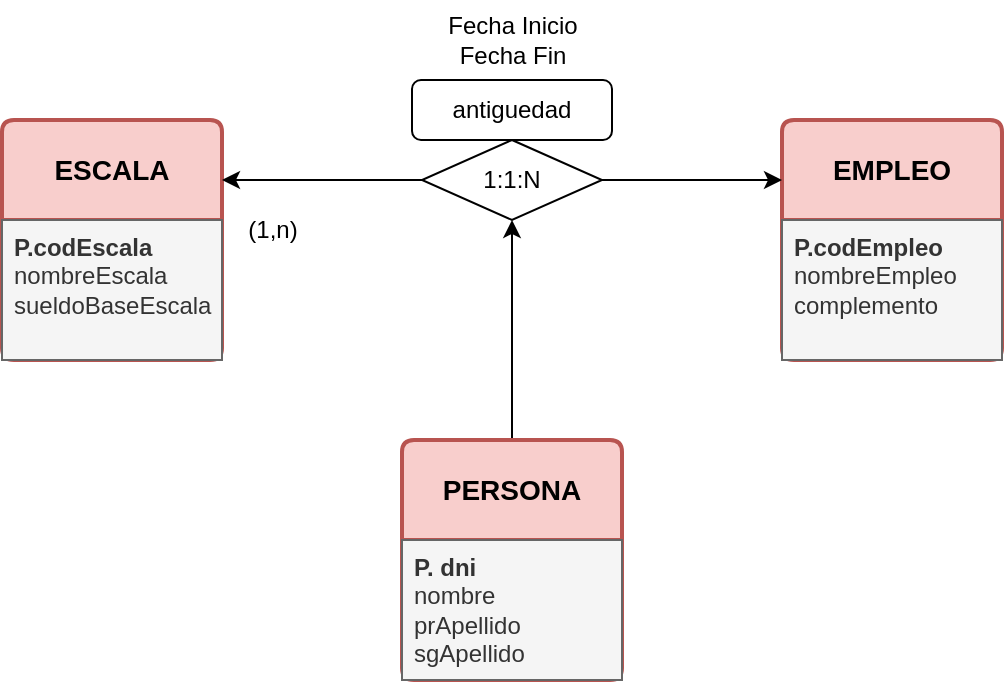 <mxfile version="22.1.3" type="github">
  <diagram name="Página-1" id="aMsBlDd1dO-YEsa1hrWV">
    <mxGraphModel dx="1002" dy="1704" grid="1" gridSize="10" guides="1" tooltips="1" connect="1" arrows="1" fold="1" page="1" pageScale="1" pageWidth="827" pageHeight="1169" math="0" shadow="0">
      <root>
        <mxCell id="0" />
        <mxCell id="1" parent="0" />
        <mxCell id="Cupz4t88Cv5a_EPzGhlt-30" value="" style="edgeStyle=orthogonalEdgeStyle;rounded=0;orthogonalLoop=1;jettySize=auto;html=1;" edge="1" parent="1" source="Cupz4t88Cv5a_EPzGhlt-1" target="Cupz4t88Cv5a_EPzGhlt-22">
          <mxGeometry relative="1" as="geometry" />
        </mxCell>
        <mxCell id="Cupz4t88Cv5a_EPzGhlt-1" value="&lt;b&gt;PERSONA&lt;/b&gt;" style="swimlane;childLayout=stackLayout;horizontal=1;startSize=50;horizontalStack=0;rounded=1;fontSize=14;fontStyle=0;strokeWidth=2;resizeParent=0;resizeLast=1;shadow=0;dashed=0;align=center;arcSize=4;whiteSpace=wrap;html=1;fillColor=#f8cecc;strokeColor=#b85450;" vertex="1" parent="1">
          <mxGeometry x="350" y="200" width="110" height="120" as="geometry" />
        </mxCell>
        <mxCell id="Cupz4t88Cv5a_EPzGhlt-2" value="&lt;b&gt;P. dni&lt;br&gt;&lt;/b&gt;nombre&lt;br&gt;prApellido&lt;br&gt;sgApellido" style="align=left;strokeColor=#666666;fillColor=#f5f5f5;spacingLeft=4;fontSize=12;verticalAlign=top;resizable=0;rotatable=0;part=1;html=1;fontColor=#333333;" vertex="1" parent="Cupz4t88Cv5a_EPzGhlt-1">
          <mxGeometry y="50" width="110" height="70" as="geometry" />
        </mxCell>
        <mxCell id="Cupz4t88Cv5a_EPzGhlt-3" value="&lt;b&gt;ESCALA&lt;/b&gt;" style="swimlane;childLayout=stackLayout;horizontal=1;startSize=50;horizontalStack=0;rounded=1;fontSize=14;fontStyle=0;strokeWidth=2;resizeParent=0;resizeLast=1;shadow=0;dashed=0;align=center;arcSize=4;whiteSpace=wrap;html=1;fillColor=#f8cecc;strokeColor=#b85450;" vertex="1" parent="1">
          <mxGeometry x="150" y="40" width="110" height="120" as="geometry" />
        </mxCell>
        <mxCell id="Cupz4t88Cv5a_EPzGhlt-4" value="&lt;b&gt;P.codEscala&lt;br&gt;&lt;/b&gt;nombreEscala&lt;br&gt;sueldoBaseEscala" style="align=left;strokeColor=#666666;fillColor=#f5f5f5;spacingLeft=4;fontSize=12;verticalAlign=top;resizable=0;rotatable=0;part=1;html=1;fontColor=#333333;" vertex="1" parent="Cupz4t88Cv5a_EPzGhlt-3">
          <mxGeometry y="50" width="110" height="70" as="geometry" />
        </mxCell>
        <mxCell id="Cupz4t88Cv5a_EPzGhlt-6" value="&lt;b&gt;EMPLEO&lt;/b&gt;" style="swimlane;childLayout=stackLayout;horizontal=1;startSize=50;horizontalStack=0;rounded=1;fontSize=14;fontStyle=0;strokeWidth=2;resizeParent=0;resizeLast=1;shadow=0;align=center;arcSize=4;whiteSpace=wrap;html=1;fillColor=#f8cecc;strokeColor=#b85450;swimlaneLine=1;" vertex="1" parent="1">
          <mxGeometry x="540" y="40" width="110" height="120" as="geometry" />
        </mxCell>
        <mxCell id="Cupz4t88Cv5a_EPzGhlt-7" value="&lt;b&gt;P.codEmpleo&lt;br&gt;&lt;/b&gt;nombreEmpleo&lt;br&gt;complemento" style="align=left;strokeColor=#666666;fillColor=#f5f5f5;spacingLeft=4;fontSize=12;verticalAlign=top;resizable=0;rotatable=0;part=1;html=1;fontColor=#333333;" vertex="1" parent="Cupz4t88Cv5a_EPzGhlt-6">
          <mxGeometry y="50" width="110" height="70" as="geometry" />
        </mxCell>
        <mxCell id="Cupz4t88Cv5a_EPzGhlt-20" value="" style="edgeStyle=orthogonalEdgeStyle;rounded=0;orthogonalLoop=1;jettySize=auto;html=1;entryX=1;entryY=0.25;entryDx=0;entryDy=0;" edge="1" parent="1" source="Cupz4t88Cv5a_EPzGhlt-22" target="Cupz4t88Cv5a_EPzGhlt-3">
          <mxGeometry relative="1" as="geometry">
            <mxPoint x="390" y="110" as="targetPoint" />
          </mxGeometry>
        </mxCell>
        <mxCell id="Cupz4t88Cv5a_EPzGhlt-21" value="" style="edgeStyle=orthogonalEdgeStyle;rounded=0;orthogonalLoop=1;jettySize=auto;html=1;entryX=0;entryY=0.25;entryDx=0;entryDy=0;" edge="1" parent="1" source="Cupz4t88Cv5a_EPzGhlt-22" target="Cupz4t88Cv5a_EPzGhlt-6">
          <mxGeometry relative="1" as="geometry">
            <mxPoint x="520" y="110" as="targetPoint" />
          </mxGeometry>
        </mxCell>
        <mxCell id="Cupz4t88Cv5a_EPzGhlt-22" value="1:1:N" style="shape=rhombus;perimeter=rhombusPerimeter;whiteSpace=wrap;html=1;align=center;" vertex="1" parent="1">
          <mxGeometry x="360" y="50" width="90" height="40" as="geometry" />
        </mxCell>
        <mxCell id="Cupz4t88Cv5a_EPzGhlt-23" value="antiguedad" style="rounded=1;whiteSpace=wrap;html=1;" vertex="1" parent="1">
          <mxGeometry x="355" y="20" width="100" height="30" as="geometry" />
        </mxCell>
        <mxCell id="Cupz4t88Cv5a_EPzGhlt-26" value="(1,n)" style="text;html=1;align=center;verticalAlign=middle;resizable=0;points=[];autosize=1;strokeColor=none;fillColor=none;" vertex="1" parent="1">
          <mxGeometry x="260" y="80" width="50" height="30" as="geometry" />
        </mxCell>
        <mxCell id="Cupz4t88Cv5a_EPzGhlt-28" value="Fecha Inicio&lt;br&gt;Fecha Fin" style="text;html=1;align=center;verticalAlign=middle;resizable=0;points=[];autosize=1;strokeColor=none;fillColor=none;" vertex="1" parent="1">
          <mxGeometry x="360" y="-20" width="90" height="40" as="geometry" />
        </mxCell>
      </root>
    </mxGraphModel>
  </diagram>
</mxfile>
